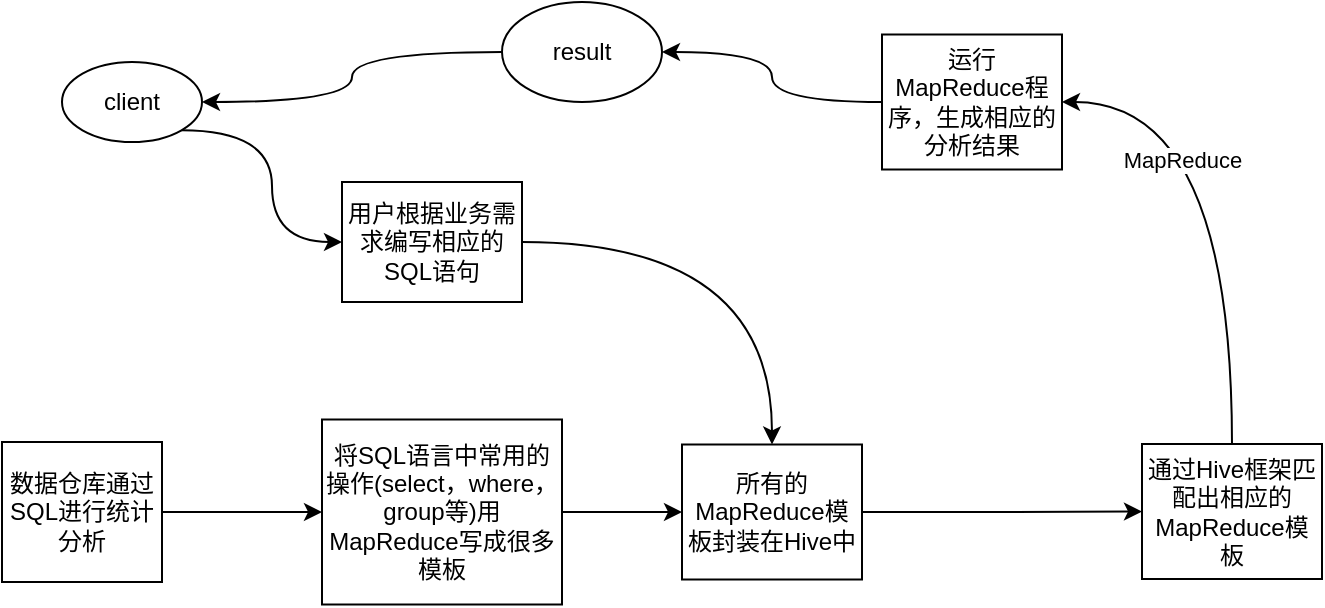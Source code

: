 <mxfile version="13.7.9" type="device" pages="3"><diagram id="C1gwslBXZP39p4_9oJF5" name="SQL-MapReduce"><mxGraphModel dx="1424" dy="592" grid="1" gridSize="10" guides="1" tooltips="1" connect="1" arrows="1" fold="1" page="0" pageScale="1" pageWidth="827" pageHeight="1169" math="0" shadow="0"><root><mxCell id="0"/><mxCell id="1" parent="0"/><mxCell id="F7KEKuGMhr8jYDUlndfn-6" style="edgeStyle=orthogonalEdgeStyle;rounded=0;orthogonalLoop=1;jettySize=auto;html=1;exitX=1;exitY=0.5;exitDx=0;exitDy=0;entryX=0;entryY=0.5;entryDx=0;entryDy=0;" parent="1" source="F7KEKuGMhr8jYDUlndfn-1" target="F7KEKuGMhr8jYDUlndfn-2" edge="1"><mxGeometry relative="1" as="geometry"/></mxCell><mxCell id="F7KEKuGMhr8jYDUlndfn-1" value="数据仓库通过SQL进行统计分析" style="rounded=0;whiteSpace=wrap;html=1;" parent="1" vertex="1"><mxGeometry x="-300" y="340" width="80" height="70" as="geometry"/></mxCell><mxCell id="F7KEKuGMhr8jYDUlndfn-8" style="edgeStyle=orthogonalEdgeStyle;rounded=0;orthogonalLoop=1;jettySize=auto;html=1;exitX=1;exitY=0.5;exitDx=0;exitDy=0;entryX=0;entryY=0.5;entryDx=0;entryDy=0;" parent="1" source="F7KEKuGMhr8jYDUlndfn-2" target="F7KEKuGMhr8jYDUlndfn-3" edge="1"><mxGeometry relative="1" as="geometry"/></mxCell><mxCell id="F7KEKuGMhr8jYDUlndfn-2" value="将SQL语言中常用的操作(select，where，group等)用MapReduce写成很多模板" style="rounded=0;whiteSpace=wrap;html=1;" parent="1" vertex="1"><mxGeometry x="-140" y="328.75" width="120" height="92.5" as="geometry"/></mxCell><mxCell id="F7KEKuGMhr8jYDUlndfn-12" style="rounded=0;orthogonalLoop=1;jettySize=auto;html=1;exitX=1;exitY=0.5;exitDx=0;exitDy=0;entryX=0;entryY=0.5;entryDx=0;entryDy=0;edgeStyle=orthogonalEdgeStyle;" parent="1" source="F7KEKuGMhr8jYDUlndfn-3" target="F7KEKuGMhr8jYDUlndfn-11" edge="1"><mxGeometry relative="1" as="geometry"/></mxCell><mxCell id="F7KEKuGMhr8jYDUlndfn-3" value="所有的MapReduce模板封装在Hive中" style="rounded=0;whiteSpace=wrap;html=1;" parent="1" vertex="1"><mxGeometry x="40" y="341.25" width="90" height="67.5" as="geometry"/></mxCell><mxCell id="F7KEKuGMhr8jYDUlndfn-9" style="edgeStyle=orthogonalEdgeStyle;rounded=0;orthogonalLoop=1;jettySize=auto;html=1;exitX=1;exitY=1;exitDx=0;exitDy=0;entryX=0;entryY=0.5;entryDx=0;entryDy=0;curved=1;" parent="1" source="F7KEKuGMhr8jYDUlndfn-4" target="F7KEKuGMhr8jYDUlndfn-5" edge="1"><mxGeometry relative="1" as="geometry"/></mxCell><mxCell id="F7KEKuGMhr8jYDUlndfn-4" value="client" style="ellipse;whiteSpace=wrap;html=1;" parent="1" vertex="1"><mxGeometry x="-270" y="150" width="70" height="40" as="geometry"/></mxCell><mxCell id="F7KEKuGMhr8jYDUlndfn-10" style="edgeStyle=orthogonalEdgeStyle;curved=1;rounded=0;orthogonalLoop=1;jettySize=auto;html=1;exitX=1;exitY=0.5;exitDx=0;exitDy=0;entryX=0.5;entryY=0;entryDx=0;entryDy=0;" parent="1" source="F7KEKuGMhr8jYDUlndfn-5" target="F7KEKuGMhr8jYDUlndfn-3" edge="1"><mxGeometry relative="1" as="geometry"/></mxCell><mxCell id="F7KEKuGMhr8jYDUlndfn-5" value="用户根据业务需求编写相应的SQL语句" style="rounded=0;whiteSpace=wrap;html=1;" parent="1" vertex="1"><mxGeometry x="-130" y="210" width="90" height="60" as="geometry"/></mxCell><mxCell id="F7KEKuGMhr8jYDUlndfn-14" style="edgeStyle=orthogonalEdgeStyle;curved=1;rounded=0;orthogonalLoop=1;jettySize=auto;html=1;exitX=0.5;exitY=0;exitDx=0;exitDy=0;entryX=1;entryY=0.5;entryDx=0;entryDy=0;" parent="1" source="F7KEKuGMhr8jYDUlndfn-11" target="F7KEKuGMhr8jYDUlndfn-13" edge="1"><mxGeometry relative="1" as="geometry"/></mxCell><mxCell id="F7KEKuGMhr8jYDUlndfn-15" value="MapReduce" style="edgeLabel;html=1;align=center;verticalAlign=middle;resizable=0;points=[];" parent="F7KEKuGMhr8jYDUlndfn-14" vertex="1" connectable="0"><mxGeometry x="0.114" y="25" relative="1" as="geometry"><mxPoint as="offset"/></mxGeometry></mxCell><mxCell id="F7KEKuGMhr8jYDUlndfn-11" value="通过Hive框架匹配出相应的MapReduce模板" style="rounded=0;whiteSpace=wrap;html=1;" parent="1" vertex="1"><mxGeometry x="270" y="341" width="90" height="67.5" as="geometry"/></mxCell><mxCell id="F7KEKuGMhr8jYDUlndfn-19" style="edgeStyle=orthogonalEdgeStyle;rounded=0;orthogonalLoop=1;jettySize=auto;html=1;exitX=0;exitY=0.5;exitDx=0;exitDy=0;entryX=1;entryY=0.5;entryDx=0;entryDy=0;curved=1;" parent="1" source="F7KEKuGMhr8jYDUlndfn-13" target="F7KEKuGMhr8jYDUlndfn-18" edge="1"><mxGeometry relative="1" as="geometry"/></mxCell><mxCell id="F7KEKuGMhr8jYDUlndfn-13" value="运行MapReduce程序，生成相应的分析结果" style="rounded=0;whiteSpace=wrap;html=1;" parent="1" vertex="1"><mxGeometry x="140" y="136.25" width="90" height="67.5" as="geometry"/></mxCell><mxCell id="F7KEKuGMhr8jYDUlndfn-20" style="edgeStyle=orthogonalEdgeStyle;curved=1;rounded=0;orthogonalLoop=1;jettySize=auto;html=1;exitX=0;exitY=0.5;exitDx=0;exitDy=0;" parent="1" source="F7KEKuGMhr8jYDUlndfn-18" target="F7KEKuGMhr8jYDUlndfn-4" edge="1"><mxGeometry relative="1" as="geometry"/></mxCell><mxCell id="F7KEKuGMhr8jYDUlndfn-18" value="result" style="ellipse;whiteSpace=wrap;html=1;" parent="1" vertex="1"><mxGeometry x="-50" y="120" width="80" height="50" as="geometry"/></mxCell></root></mxGraphModel></diagram><diagram id="VfsqsP501VyJhS9f8_Vv" name="Hive运行机制"><mxGraphModel dx="1024" dy="592" grid="1" gridSize="10" guides="1" tooltips="1" connect="1" arrows="1" fold="1" page="0" pageScale="1" pageWidth="827" pageHeight="1169" math="0" shadow="0"><root><mxCell id="oDy3TVdIk0xvFTZsVFFp-0"/><mxCell id="oDy3TVdIk0xvFTZsVFFp-1" parent="oDy3TVdIk0xvFTZsVFFp-0"/><mxCell id="oDy3TVdIk0xvFTZsVFFp-24" style="edgeStyle=orthogonalEdgeStyle;rounded=0;orthogonalLoop=1;jettySize=auto;html=1;exitX=0.5;exitY=1;exitDx=0;exitDy=0;entryX=0;entryY=0.5;entryDx=0;entryDy=0;curved=1;" parent="oDy3TVdIk0xvFTZsVFFp-1" source="oDy3TVdIk0xvFTZsVFFp-2" target="oDy3TVdIk0xvFTZsVFFp-4" edge="1"><mxGeometry relative="1" as="geometry"/></mxCell><mxCell id="oDy3TVdIk0xvFTZsVFFp-2" value="用户创建table&lt;br&gt;create table ..." style="ellipse;whiteSpace=wrap;html=1;fillColor=#f8cecc;strokeColor=#b85450;" parent="oDy3TVdIk0xvFTZsVFFp-1" vertex="1"><mxGeometry x="20" y="180" width="110" height="70" as="geometry"/></mxCell><mxCell id="oDy3TVdIk0xvFTZsVFFp-7" style="edgeStyle=orthogonalEdgeStyle;rounded=0;orthogonalLoop=1;jettySize=auto;html=1;exitX=1;exitY=0.5;exitDx=0;exitDy=0;entryX=0;entryY=0.5;entryDx=0;entryDy=0;" parent="oDy3TVdIk0xvFTZsVFFp-1" source="oDy3TVdIk0xvFTZsVFFp-3" target="oDy3TVdIk0xvFTZsVFFp-6" edge="1"><mxGeometry relative="1" as="geometry"/></mxCell><mxCell id="oDy3TVdIk0xvFTZsVFFp-3" value="&lt;blockquote style=&quot;margin: 0 0 0 40px ; border: none ; padding: 0px&quot;&gt;&lt;blockquote style=&quot;margin: 0 0 0 40px ; border: none ; padding: 0px&quot;&gt;HDFS&lt;/blockquote&gt;&lt;/blockquote&gt;" style="rounded=0;whiteSpace=wrap;html=1;fillColor=#f8cecc;strokeColor=#b85450;" parent="oDy3TVdIk0xvFTZsVFFp-1" vertex="1"><mxGeometry x="190" y="340" width="160" height="90" as="geometry"/></mxCell><mxCell id="oDy3TVdIk0xvFTZsVFFp-4" value="数据仓库" style="ellipse;whiteSpace=wrap;html=1;verticalAlign=bottom;fillColor=#dae8fc;strokeColor=#6c8ebf;" parent="oDy3TVdIk0xvFTZsVFFp-1" vertex="1"><mxGeometry x="190" y="350" width="100" height="70" as="geometry"/></mxCell><mxCell id="oDy3TVdIk0xvFTZsVFFp-5" value="数据文件" style="rounded=0;whiteSpace=wrap;html=1;" parent="oDy3TVdIk0xvFTZsVFFp-1" vertex="1"><mxGeometry x="205" y="375" width="70" height="20" as="geometry"/></mxCell><mxCell id="oDy3TVdIk0xvFTZsVFFp-10" style="edgeStyle=orthogonalEdgeStyle;rounded=0;orthogonalLoop=1;jettySize=auto;html=1;exitX=0.5;exitY=0;exitDx=0;exitDy=0;entryX=0.5;entryY=1;entryDx=0;entryDy=0;" parent="oDy3TVdIk0xvFTZsVFFp-1" source="oDy3TVdIk0xvFTZsVFFp-6" target="oDy3TVdIk0xvFTZsVFFp-9" edge="1"><mxGeometry relative="1" as="geometry"/></mxCell><mxCell id="oDy3TVdIk0xvFTZsVFFp-6" value="Hive中的元数据库MetaStore" style="ellipse;whiteSpace=wrap;html=1;fillColor=#fff2cc;strokeColor=#d6b656;" parent="oDy3TVdIk0xvFTZsVFFp-1" vertex="1"><mxGeometry x="490" y="345" width="120" height="80" as="geometry"/></mxCell><mxCell id="oDy3TVdIk0xvFTZsVFFp-8" value="MetaStore中记录着表对应文件的path" style="text;html=1;strokeColor=none;fillColor=none;align=center;verticalAlign=middle;whiteSpace=wrap;rounded=0;" parent="oDy3TVdIk0xvFTZsVFFp-1" vertex="1"><mxGeometry x="380" y="395" width="90" height="50" as="geometry"/></mxCell><mxCell id="oDy3TVdIk0xvFTZsVFFp-17" style="edgeStyle=orthogonalEdgeStyle;rounded=0;orthogonalLoop=1;jettySize=auto;html=1;exitX=1;exitY=0.5;exitDx=0;exitDy=0;entryX=0;entryY=0.5;entryDx=0;entryDy=0;" parent="oDy3TVdIk0xvFTZsVFFp-1" source="oDy3TVdIk0xvFTZsVFFp-9" target="oDy3TVdIk0xvFTZsVFFp-13" edge="1"><mxGeometry relative="1" as="geometry"/></mxCell><mxCell id="oDy3TVdIk0xvFTZsVFFp-9" value="Hive中的解析器" style="rounded=1;whiteSpace=wrap;html=1;fillColor=#fff2cc;strokeColor=#d6b656;" parent="oDy3TVdIk0xvFTZsVFFp-1" vertex="1"><mxGeometry x="495" y="220" width="110" height="40" as="geometry"/></mxCell><mxCell id="oDy3TVdIk0xvFTZsVFFp-11" value="解析器查询输入文件的path" style="text;html=1;strokeColor=none;fillColor=none;align=center;verticalAlign=middle;whiteSpace=wrap;rounded=0;" parent="oDy3TVdIk0xvFTZsVFFp-1" vertex="1"><mxGeometry x="560" y="290" width="90" height="40" as="geometry"/></mxCell><mxCell id="oDy3TVdIk0xvFTZsVFFp-16" style="edgeStyle=orthogonalEdgeStyle;rounded=0;orthogonalLoop=1;jettySize=auto;html=1;exitX=1;exitY=0.5;exitDx=0;exitDy=0;" parent="oDy3TVdIk0xvFTZsVFFp-1" source="oDy3TVdIk0xvFTZsVFFp-13" target="oDy3TVdIk0xvFTZsVFFp-15" edge="1"><mxGeometry relative="1" as="geometry"/></mxCell><mxCell id="oDy3TVdIk0xvFTZsVFFp-13" value="MapReduce体系架构" style="rounded=1;whiteSpace=wrap;html=1;fillColor=#f5f5f5;strokeColor=#666666;fontColor=#333333;" parent="oDy3TVdIk0xvFTZsVFFp-1" vertex="1"><mxGeometry x="670" y="220" width="110" height="40" as="geometry"/></mxCell><mxCell id="oDy3TVdIk0xvFTZsVFFp-15" value="result" style="ellipse;whiteSpace=wrap;html=1;fillColor=#f8cecc;strokeColor=#b85450;" parent="oDy3TVdIk0xvFTZsVFFp-1" vertex="1"><mxGeometry x="840" y="220" width="60" height="40" as="geometry"/></mxCell><mxCell id="oDy3TVdIk0xvFTZsVFFp-18" value="hadoop jar xxx.jar /path" style="text;html=1;strokeColor=none;fillColor=none;align=center;verticalAlign=middle;whiteSpace=wrap;rounded=0;" parent="oDy3TVdIk0xvFTZsVFFp-1" vertex="1"><mxGeometry x="660" y="280" width="140" height="30" as="geometry"/></mxCell><mxCell id="oDy3TVdIk0xvFTZsVFFp-20" style="edgeStyle=orthogonalEdgeStyle;rounded=0;orthogonalLoop=1;jettySize=auto;html=1;exitX=0;exitY=0.5;exitDx=0;exitDy=0;entryX=0.5;entryY=0;entryDx=0;entryDy=0;curved=1;" parent="oDy3TVdIk0xvFTZsVFFp-1" source="oDy3TVdIk0xvFTZsVFFp-19" target="oDy3TVdIk0xvFTZsVFFp-2" edge="1"><mxGeometry relative="1" as="geometry"/></mxCell><mxCell id="oDy3TVdIk0xvFTZsVFFp-22" style="rounded=0;orthogonalLoop=1;jettySize=auto;html=1;exitX=1;exitY=0.5;exitDx=0;exitDy=0;entryX=0.25;entryY=0;entryDx=0;entryDy=0;" parent="oDy3TVdIk0xvFTZsVFFp-1" source="oDy3TVdIk0xvFTZsVFFp-19" target="oDy3TVdIk0xvFTZsVFFp-9" edge="1"><mxGeometry relative="1" as="geometry"/></mxCell><mxCell id="oDy3TVdIk0xvFTZsVFFp-19" value="用户针对数据表进行数据分析:&lt;br&gt;select ... from&amp;nbsp;&lt;br&gt;table where ..." style="ellipse;whiteSpace=wrap;html=1;fillColor=#f8cecc;strokeColor=#b85450;" parent="oDy3TVdIk0xvFTZsVFFp-1" vertex="1"><mxGeometry x="250" y="40" width="120" height="100" as="geometry"/></mxCell><mxCell id="oDy3TVdIk0xvFTZsVFFp-21" value="用户只需要创建表，将表与数据建立映射关系，编写SQL分析语句" style="text;html=1;strokeColor=none;fillColor=none;align=center;verticalAlign=middle;whiteSpace=wrap;rounded=0;" parent="oDy3TVdIk0xvFTZsVFFp-1" vertex="1"><mxGeometry x="20" y="30" width="140" height="70" as="geometry"/></mxCell><mxCell id="oDy3TVdIk0xvFTZsVFFp-23" value="将SQL解析成对应的MapReduce程序，并生成相应的jar包" style="text;html=1;strokeColor=none;fillColor=none;align=center;verticalAlign=middle;whiteSpace=wrap;rounded=0;" parent="oDy3TVdIk0xvFTZsVFFp-1" vertex="1"><mxGeometry x="450" y="100" width="120" height="60" as="geometry"/></mxCell><mxCell id="oDy3TVdIk0xvFTZsVFFp-25" value="通过映射关系向表中导数据" style="text;html=1;strokeColor=none;fillColor=none;align=center;verticalAlign=middle;whiteSpace=wrap;rounded=0;" parent="oDy3TVdIk0xvFTZsVFFp-1" vertex="1"><mxGeometry y="325" width="90" height="50" as="geometry"/></mxCell></root></mxGraphModel></diagram><diagram id="HmfG8bU0z1tq2JNSSG6A" name="通过JDBC访问Hive"><mxGraphModel dx="1024" dy="592" grid="1" gridSize="10" guides="1" tooltips="1" connect="1" arrows="1" fold="1" page="0" pageScale="1" pageWidth="827" pageHeight="1169" math="0" shadow="0"><root><mxCell id="pqHT4wuHfZdA9WHac9p--0"/><mxCell id="pqHT4wuHfZdA9WHac9p--1" parent="pqHT4wuHfZdA9WHac9p--0"/><mxCell id="pqHT4wuHfZdA9WHac9p--2" value="MySQL" style="shape=cylinder3;whiteSpace=wrap;html=1;boundedLbl=1;backgroundOutline=1;size=15;" vertex="1" parent="pqHT4wuHfZdA9WHac9p--1"><mxGeometry x="460" y="340" width="60" height="80" as="geometry"/></mxCell><mxCell id="pqHT4wuHfZdA9WHac9p--7" style="edgeStyle=orthogonalEdgeStyle;rounded=0;orthogonalLoop=1;jettySize=auto;html=1;exitX=0.5;exitY=1;exitDx=0;exitDy=0;entryX=0.5;entryY=0;entryDx=0;entryDy=0;entryPerimeter=0;" edge="1" parent="pqHT4wuHfZdA9WHac9p--1" source="pqHT4wuHfZdA9WHac9p--3" target="pqHT4wuHfZdA9WHac9p--2"><mxGeometry relative="1" as="geometry"/></mxCell><mxCell id="pqHT4wuHfZdA9WHac9p--8" value="JDBC" style="edgeLabel;html=1;align=center;verticalAlign=middle;resizable=0;points=[];" vertex="1" connectable="0" parent="pqHT4wuHfZdA9WHac9p--7"><mxGeometry x="-0.28" relative="1" as="geometry"><mxPoint y="8" as="offset"/></mxGeometry></mxCell><mxCell id="pqHT4wuHfZdA9WHac9p--3" value="MetaStore" style="rounded=0;whiteSpace=wrap;html=1;" vertex="1" parent="pqHT4wuHfZdA9WHac9p--1"><mxGeometry x="440" y="240" width="100" height="40" as="geometry"/></mxCell><mxCell id="pqHT4wuHfZdA9WHac9p--6" style="edgeStyle=orthogonalEdgeStyle;rounded=0;orthogonalLoop=1;jettySize=auto;html=1;exitX=0.5;exitY=1;exitDx=0;exitDy=0;entryX=0.5;entryY=0;entryDx=0;entryDy=0;" edge="1" parent="pqHT4wuHfZdA9WHac9p--1" source="pqHT4wuHfZdA9WHac9p--4" target="pqHT4wuHfZdA9WHac9p--3"><mxGeometry relative="1" as="geometry"/></mxCell><mxCell id="pqHT4wuHfZdA9WHac9p--4" value="Hiveserver2" style="rounded=0;whiteSpace=wrap;html=1;" vertex="1" parent="pqHT4wuHfZdA9WHac9p--1"><mxGeometry x="440" y="150" width="100" height="40" as="geometry"/></mxCell><mxCell id="pqHT4wuHfZdA9WHac9p--9" style="edgeStyle=orthogonalEdgeStyle;rounded=0;orthogonalLoop=1;jettySize=auto;html=1;exitX=1;exitY=0.5;exitDx=0;exitDy=0;" edge="1" parent="pqHT4wuHfZdA9WHac9p--1" source="pqHT4wuHfZdA9WHac9p--5" target="pqHT4wuHfZdA9WHac9p--4"><mxGeometry relative="1" as="geometry"/></mxCell><mxCell id="pqHT4wuHfZdA9WHac9p--10" value="JDBC" style="edgeLabel;html=1;align=center;verticalAlign=middle;resizable=0;points=[];" vertex="1" connectable="0" parent="pqHT4wuHfZdA9WHac9p--9"><mxGeometry x="-0.26" y="1" relative="1" as="geometry"><mxPoint x="10" y="1" as="offset"/></mxGeometry></mxCell><mxCell id="pqHT4wuHfZdA9WHac9p--5" value="Client" style="rounded=0;whiteSpace=wrap;html=1;" vertex="1" parent="pqHT4wuHfZdA9WHac9p--1"><mxGeometry x="260" y="150" width="100" height="40" as="geometry"/></mxCell><mxCell id="pqHT4wuHfZdA9WHac9p--11" value="这个JDBC是Hive的驱动" style="text;html=1;strokeColor=none;fillColor=none;align=center;verticalAlign=middle;whiteSpace=wrap;rounded=0;" vertex="1" parent="pqHT4wuHfZdA9WHac9p--1"><mxGeometry x="360" y="130" width="80" height="30" as="geometry"/></mxCell><mxCell id="pqHT4wuHfZdA9WHac9p--12" value="这个JDBC是MySQL的驱动" style="text;html=1;strokeColor=none;fillColor=none;align=center;verticalAlign=middle;whiteSpace=wrap;rounded=0;" vertex="1" parent="pqHT4wuHfZdA9WHac9p--1"><mxGeometry x="510" y="300" width="80" height="30" as="geometry"/></mxCell></root></mxGraphModel></diagram></mxfile>